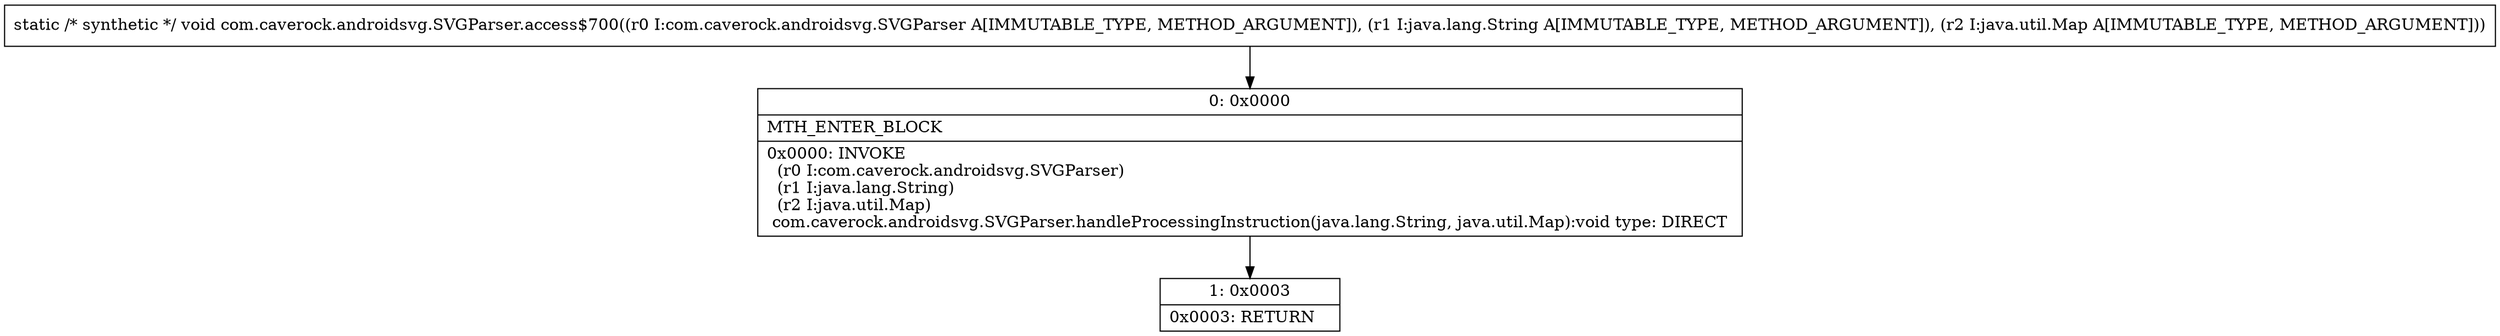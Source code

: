 digraph "CFG forcom.caverock.androidsvg.SVGParser.access$700(Lcom\/caverock\/androidsvg\/SVGParser;Ljava\/lang\/String;Ljava\/util\/Map;)V" {
Node_0 [shape=record,label="{0\:\ 0x0000|MTH_ENTER_BLOCK\l|0x0000: INVOKE  \l  (r0 I:com.caverock.androidsvg.SVGParser)\l  (r1 I:java.lang.String)\l  (r2 I:java.util.Map)\l com.caverock.androidsvg.SVGParser.handleProcessingInstruction(java.lang.String, java.util.Map):void type: DIRECT \l}"];
Node_1 [shape=record,label="{1\:\ 0x0003|0x0003: RETURN   \l}"];
MethodNode[shape=record,label="{static \/* synthetic *\/ void com.caverock.androidsvg.SVGParser.access$700((r0 I:com.caverock.androidsvg.SVGParser A[IMMUTABLE_TYPE, METHOD_ARGUMENT]), (r1 I:java.lang.String A[IMMUTABLE_TYPE, METHOD_ARGUMENT]), (r2 I:java.util.Map A[IMMUTABLE_TYPE, METHOD_ARGUMENT])) }"];
MethodNode -> Node_0;
Node_0 -> Node_1;
}

